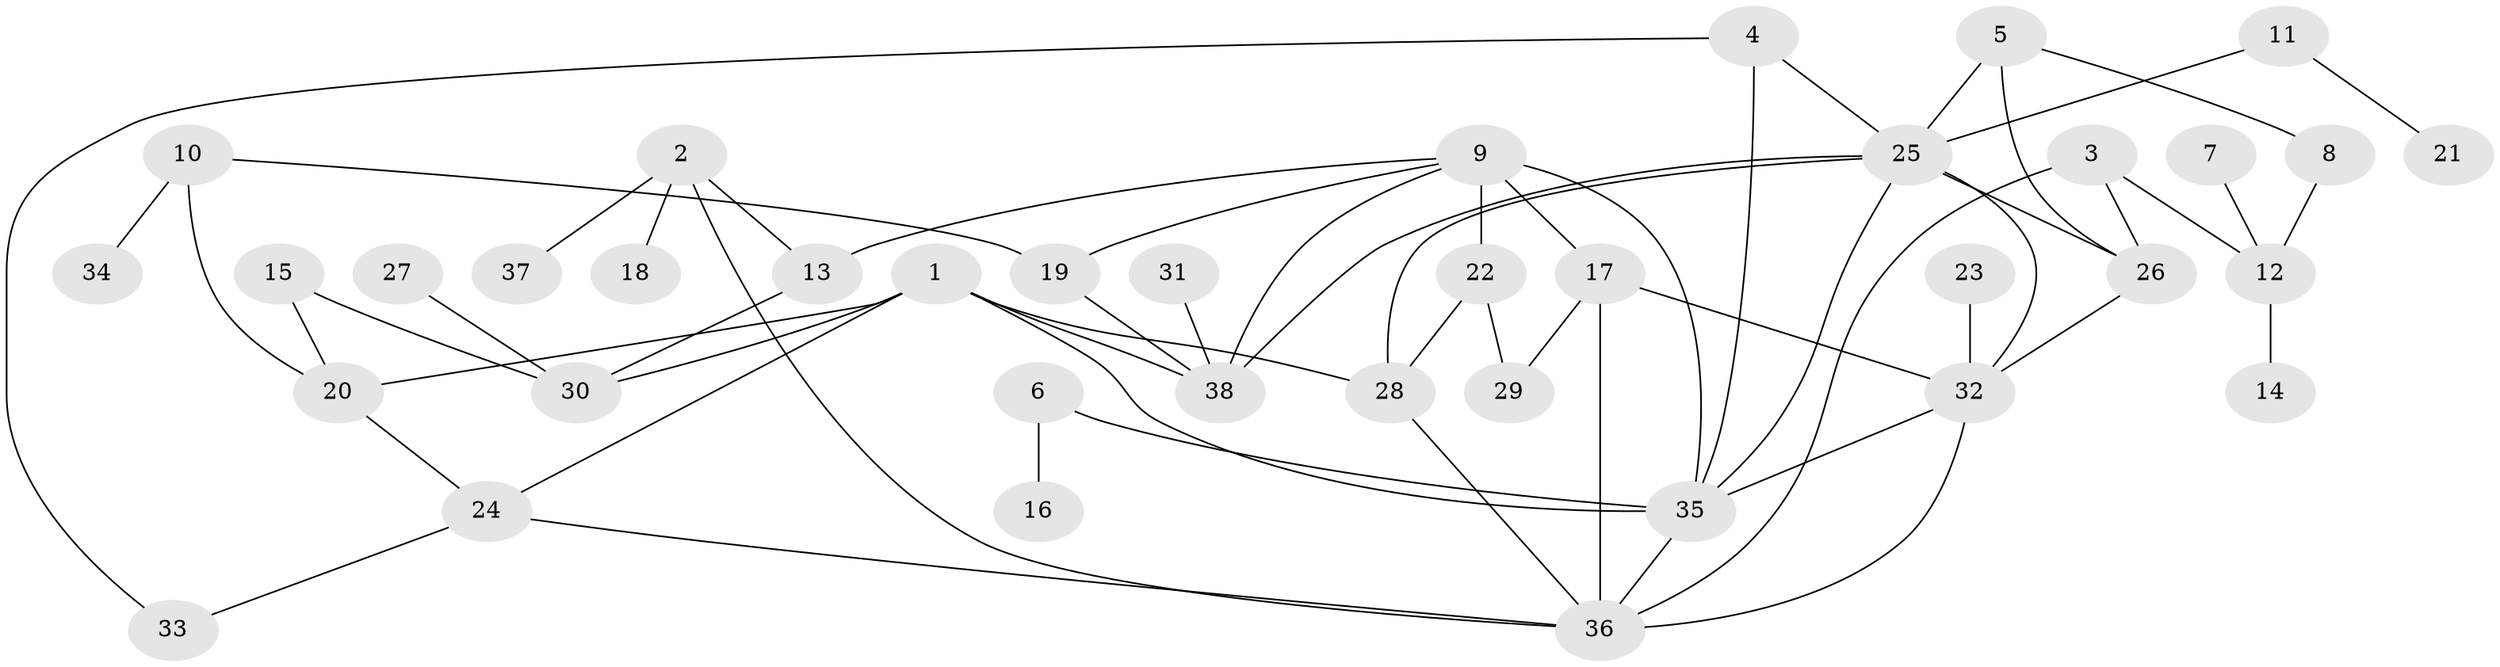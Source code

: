 // original degree distribution, {6: 0.043010752688172046, 7: 0.021505376344086023, 3: 0.25806451612903225, 4: 0.0967741935483871, 2: 0.3010752688172043, 1: 0.26881720430107525, 5: 0.010752688172043012}
// Generated by graph-tools (version 1.1) at 2025/36/03/04/25 23:36:08]
// undirected, 38 vertices, 60 edges
graph export_dot {
  node [color=gray90,style=filled];
  1;
  2;
  3;
  4;
  5;
  6;
  7;
  8;
  9;
  10;
  11;
  12;
  13;
  14;
  15;
  16;
  17;
  18;
  19;
  20;
  21;
  22;
  23;
  24;
  25;
  26;
  27;
  28;
  29;
  30;
  31;
  32;
  33;
  34;
  35;
  36;
  37;
  38;
  1 -- 20 [weight=1.0];
  1 -- 24 [weight=1.0];
  1 -- 28 [weight=1.0];
  1 -- 30 [weight=1.0];
  1 -- 35 [weight=1.0];
  1 -- 38 [weight=1.0];
  2 -- 13 [weight=1.0];
  2 -- 18 [weight=1.0];
  2 -- 36 [weight=1.0];
  2 -- 37 [weight=1.0];
  3 -- 12 [weight=1.0];
  3 -- 26 [weight=1.0];
  3 -- 36 [weight=1.0];
  4 -- 25 [weight=1.0];
  4 -- 33 [weight=1.0];
  4 -- 35 [weight=1.0];
  5 -- 8 [weight=1.0];
  5 -- 25 [weight=1.0];
  5 -- 26 [weight=1.0];
  6 -- 16 [weight=1.0];
  6 -- 35 [weight=1.0];
  7 -- 12 [weight=1.0];
  8 -- 12 [weight=1.0];
  9 -- 13 [weight=1.0];
  9 -- 17 [weight=1.0];
  9 -- 19 [weight=1.0];
  9 -- 22 [weight=1.0];
  9 -- 35 [weight=2.0];
  9 -- 38 [weight=1.0];
  10 -- 19 [weight=1.0];
  10 -- 20 [weight=1.0];
  10 -- 34 [weight=1.0];
  11 -- 21 [weight=1.0];
  11 -- 25 [weight=1.0];
  12 -- 14 [weight=1.0];
  13 -- 30 [weight=1.0];
  15 -- 20 [weight=1.0];
  15 -- 30 [weight=1.0];
  17 -- 29 [weight=1.0];
  17 -- 32 [weight=1.0];
  17 -- 36 [weight=1.0];
  19 -- 38 [weight=1.0];
  20 -- 24 [weight=1.0];
  22 -- 28 [weight=1.0];
  22 -- 29 [weight=1.0];
  23 -- 32 [weight=1.0];
  24 -- 33 [weight=1.0];
  24 -- 36 [weight=1.0];
  25 -- 26 [weight=1.0];
  25 -- 28 [weight=1.0];
  25 -- 32 [weight=1.0];
  25 -- 35 [weight=1.0];
  25 -- 38 [weight=1.0];
  26 -- 32 [weight=1.0];
  27 -- 30 [weight=1.0];
  28 -- 36 [weight=1.0];
  31 -- 38 [weight=1.0];
  32 -- 35 [weight=1.0];
  32 -- 36 [weight=1.0];
  35 -- 36 [weight=1.0];
}
